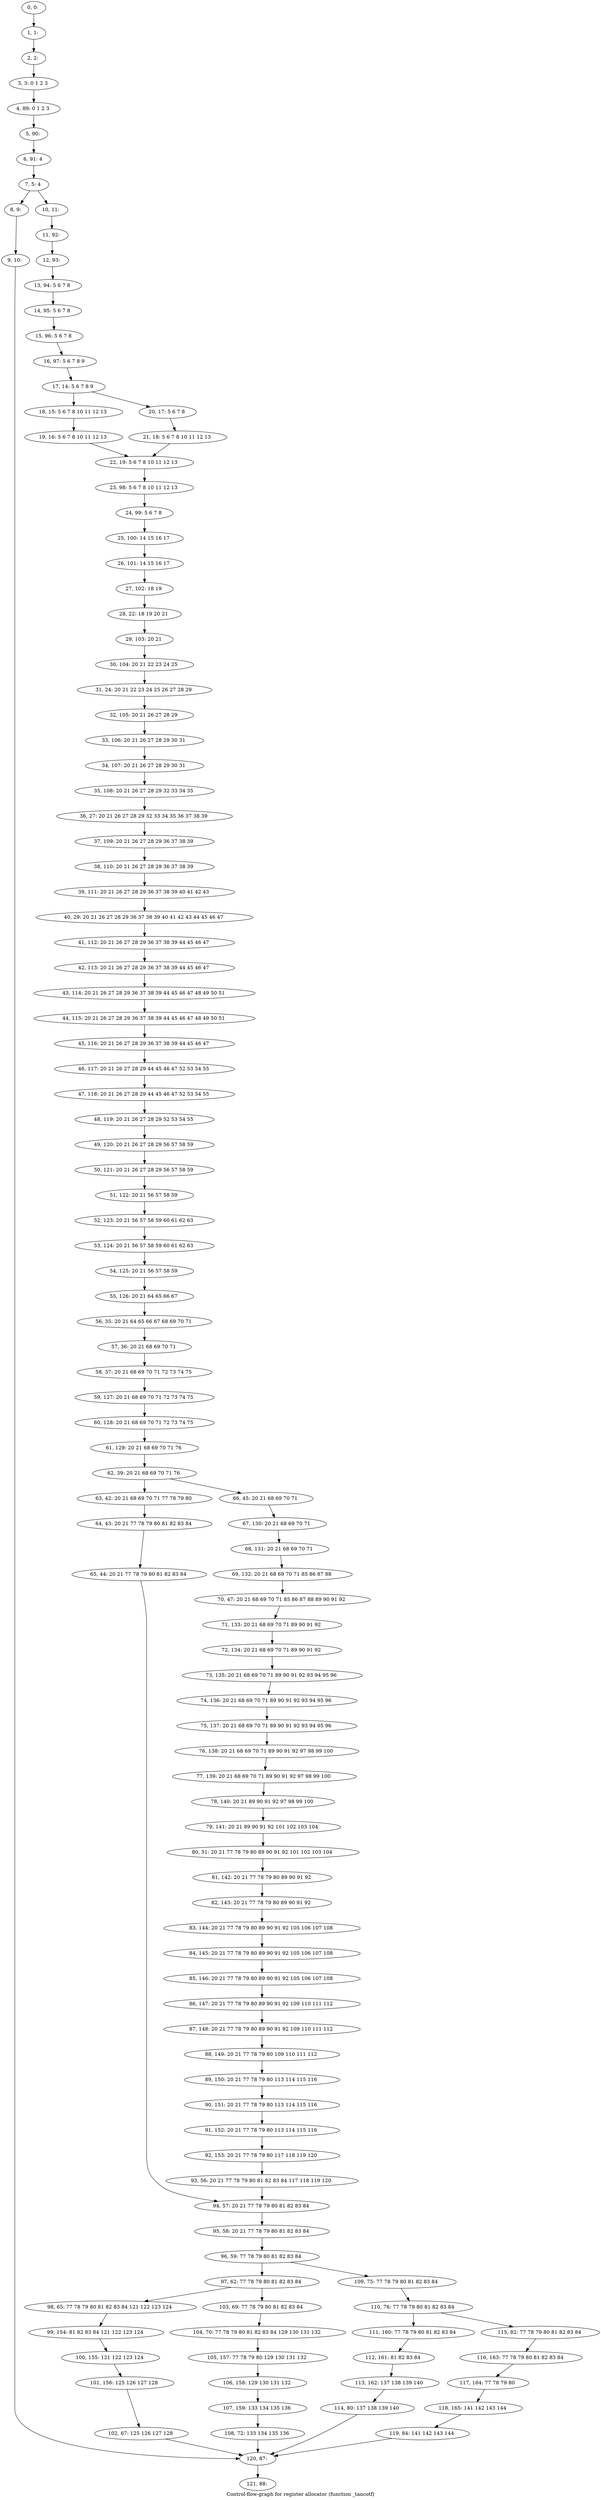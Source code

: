 digraph G {
graph [label="Control-flow-graph for register allocator (function _tancotf)"]
0[label="0, 0: "];
1[label="1, 1: "];
2[label="2, 2: "];
3[label="3, 3: 0 1 2 3 "];
4[label="4, 89: 0 1 2 3 "];
5[label="5, 90: "];
6[label="6, 91: 4 "];
7[label="7, 5: 4 "];
8[label="8, 9: "];
9[label="9, 10: "];
10[label="10, 11: "];
11[label="11, 92: "];
12[label="12, 93: "];
13[label="13, 94: 5 6 7 8 "];
14[label="14, 95: 5 6 7 8 "];
15[label="15, 96: 5 6 7 8 "];
16[label="16, 97: 5 6 7 8 9 "];
17[label="17, 14: 5 6 7 8 9 "];
18[label="18, 15: 5 6 7 8 10 11 12 13 "];
19[label="19, 16: 5 6 7 8 10 11 12 13 "];
20[label="20, 17: 5 6 7 8 "];
21[label="21, 18: 5 6 7 8 10 11 12 13 "];
22[label="22, 19: 5 6 7 8 10 11 12 13 "];
23[label="23, 98: 5 6 7 8 10 11 12 13 "];
24[label="24, 99: 5 6 7 8 "];
25[label="25, 100: 14 15 16 17 "];
26[label="26, 101: 14 15 16 17 "];
27[label="27, 102: 18 19 "];
28[label="28, 22: 18 19 20 21 "];
29[label="29, 103: 20 21 "];
30[label="30, 104: 20 21 22 23 24 25 "];
31[label="31, 24: 20 21 22 23 24 25 26 27 28 29 "];
32[label="32, 105: 20 21 26 27 28 29 "];
33[label="33, 106: 20 21 26 27 28 29 30 31 "];
34[label="34, 107: 20 21 26 27 28 29 30 31 "];
35[label="35, 108: 20 21 26 27 28 29 32 33 34 35 "];
36[label="36, 27: 20 21 26 27 28 29 32 33 34 35 36 37 38 39 "];
37[label="37, 109: 20 21 26 27 28 29 36 37 38 39 "];
38[label="38, 110: 20 21 26 27 28 29 36 37 38 39 "];
39[label="39, 111: 20 21 26 27 28 29 36 37 38 39 40 41 42 43 "];
40[label="40, 29: 20 21 26 27 28 29 36 37 38 39 40 41 42 43 44 45 46 47 "];
41[label="41, 112: 20 21 26 27 28 29 36 37 38 39 44 45 46 47 "];
42[label="42, 113: 20 21 26 27 28 29 36 37 38 39 44 45 46 47 "];
43[label="43, 114: 20 21 26 27 28 29 36 37 38 39 44 45 46 47 48 49 50 51 "];
44[label="44, 115: 20 21 26 27 28 29 36 37 38 39 44 45 46 47 48 49 50 51 "];
45[label="45, 116: 20 21 26 27 28 29 36 37 38 39 44 45 46 47 "];
46[label="46, 117: 20 21 26 27 28 29 44 45 46 47 52 53 54 55 "];
47[label="47, 118: 20 21 26 27 28 29 44 45 46 47 52 53 54 55 "];
48[label="48, 119: 20 21 26 27 28 29 52 53 54 55 "];
49[label="49, 120: 20 21 26 27 28 29 56 57 58 59 "];
50[label="50, 121: 20 21 26 27 28 29 56 57 58 59 "];
51[label="51, 122: 20 21 56 57 58 59 "];
52[label="52, 123: 20 21 56 57 58 59 60 61 62 63 "];
53[label="53, 124: 20 21 56 57 58 59 60 61 62 63 "];
54[label="54, 125: 20 21 56 57 58 59 "];
55[label="55, 126: 20 21 64 65 66 67 "];
56[label="56, 35: 20 21 64 65 66 67 68 69 70 71 "];
57[label="57, 36: 20 21 68 69 70 71 "];
58[label="58, 37: 20 21 68 69 70 71 72 73 74 75 "];
59[label="59, 127: 20 21 68 69 70 71 72 73 74 75 "];
60[label="60, 128: 20 21 68 69 70 71 72 73 74 75 "];
61[label="61, 129: 20 21 68 69 70 71 76 "];
62[label="62, 39: 20 21 68 69 70 71 76 "];
63[label="63, 42: 20 21 68 69 70 71 77 78 79 80 "];
64[label="64, 43: 20 21 77 78 79 80 81 82 83 84 "];
65[label="65, 44: 20 21 77 78 79 80 81 82 83 84 "];
66[label="66, 45: 20 21 68 69 70 71 "];
67[label="67, 130: 20 21 68 69 70 71 "];
68[label="68, 131: 20 21 68 69 70 71 "];
69[label="69, 132: 20 21 68 69 70 71 85 86 87 88 "];
70[label="70, 47: 20 21 68 69 70 71 85 86 87 88 89 90 91 92 "];
71[label="71, 133: 20 21 68 69 70 71 89 90 91 92 "];
72[label="72, 134: 20 21 68 69 70 71 89 90 91 92 "];
73[label="73, 135: 20 21 68 69 70 71 89 90 91 92 93 94 95 96 "];
74[label="74, 136: 20 21 68 69 70 71 89 90 91 92 93 94 95 96 "];
75[label="75, 137: 20 21 68 69 70 71 89 90 91 92 93 94 95 96 "];
76[label="76, 138: 20 21 68 69 70 71 89 90 91 92 97 98 99 100 "];
77[label="77, 139: 20 21 68 69 70 71 89 90 91 92 97 98 99 100 "];
78[label="78, 140: 20 21 89 90 91 92 97 98 99 100 "];
79[label="79, 141: 20 21 89 90 91 92 101 102 103 104 "];
80[label="80, 51: 20 21 77 78 79 80 89 90 91 92 101 102 103 104 "];
81[label="81, 142: 20 21 77 78 79 80 89 90 91 92 "];
82[label="82, 143: 20 21 77 78 79 80 89 90 91 92 "];
83[label="83, 144: 20 21 77 78 79 80 89 90 91 92 105 106 107 108 "];
84[label="84, 145: 20 21 77 78 79 80 89 90 91 92 105 106 107 108 "];
85[label="85, 146: 20 21 77 78 79 80 89 90 91 92 105 106 107 108 "];
86[label="86, 147: 20 21 77 78 79 80 89 90 91 92 109 110 111 112 "];
87[label="87, 148: 20 21 77 78 79 80 89 90 91 92 109 110 111 112 "];
88[label="88, 149: 20 21 77 78 79 80 109 110 111 112 "];
89[label="89, 150: 20 21 77 78 79 80 113 114 115 116 "];
90[label="90, 151: 20 21 77 78 79 80 113 114 115 116 "];
91[label="91, 152: 20 21 77 78 79 80 113 114 115 116 "];
92[label="92, 153: 20 21 77 78 79 80 117 118 119 120 "];
93[label="93, 56: 20 21 77 78 79 80 81 82 83 84 117 118 119 120 "];
94[label="94, 57: 20 21 77 78 79 80 81 82 83 84 "];
95[label="95, 58: 20 21 77 78 79 80 81 82 83 84 "];
96[label="96, 59: 77 78 79 80 81 82 83 84 "];
97[label="97, 62: 77 78 79 80 81 82 83 84 "];
98[label="98, 65: 77 78 79 80 81 82 83 84 121 122 123 124 "];
99[label="99, 154: 81 82 83 84 121 122 123 124 "];
100[label="100, 155: 121 122 123 124 "];
101[label="101, 156: 125 126 127 128 "];
102[label="102, 67: 125 126 127 128 "];
103[label="103, 69: 77 78 79 80 81 82 83 84 "];
104[label="104, 70: 77 78 79 80 81 82 83 84 129 130 131 132 "];
105[label="105, 157: 77 78 79 80 129 130 131 132 "];
106[label="106, 158: 129 130 131 132 "];
107[label="107, 159: 133 134 135 136 "];
108[label="108, 72: 133 134 135 136 "];
109[label="109, 75: 77 78 79 80 81 82 83 84 "];
110[label="110, 76: 77 78 79 80 81 82 83 84 "];
111[label="111, 160: 77 78 79 80 81 82 83 84 "];
112[label="112, 161: 81 82 83 84 "];
113[label="113, 162: 137 138 139 140 "];
114[label="114, 80: 137 138 139 140 "];
115[label="115, 82: 77 78 79 80 81 82 83 84 "];
116[label="116, 163: 77 78 79 80 81 82 83 84 "];
117[label="117, 164: 77 78 79 80 "];
118[label="118, 165: 141 142 143 144 "];
119[label="119, 84: 141 142 143 144 "];
120[label="120, 87: "];
121[label="121, 88: "];
0->1 ;
1->2 ;
2->3 ;
3->4 ;
4->5 ;
5->6 ;
6->7 ;
7->8 ;
7->10 ;
8->9 ;
9->120 ;
10->11 ;
11->12 ;
12->13 ;
13->14 ;
14->15 ;
15->16 ;
16->17 ;
17->18 ;
17->20 ;
18->19 ;
19->22 ;
20->21 ;
21->22 ;
22->23 ;
23->24 ;
24->25 ;
25->26 ;
26->27 ;
27->28 ;
28->29 ;
29->30 ;
30->31 ;
31->32 ;
32->33 ;
33->34 ;
34->35 ;
35->36 ;
36->37 ;
37->38 ;
38->39 ;
39->40 ;
40->41 ;
41->42 ;
42->43 ;
43->44 ;
44->45 ;
45->46 ;
46->47 ;
47->48 ;
48->49 ;
49->50 ;
50->51 ;
51->52 ;
52->53 ;
53->54 ;
54->55 ;
55->56 ;
56->57 ;
57->58 ;
58->59 ;
59->60 ;
60->61 ;
61->62 ;
62->63 ;
62->66 ;
63->64 ;
64->65 ;
65->94 ;
66->67 ;
67->68 ;
68->69 ;
69->70 ;
70->71 ;
71->72 ;
72->73 ;
73->74 ;
74->75 ;
75->76 ;
76->77 ;
77->78 ;
78->79 ;
79->80 ;
80->81 ;
81->82 ;
82->83 ;
83->84 ;
84->85 ;
85->86 ;
86->87 ;
87->88 ;
88->89 ;
89->90 ;
90->91 ;
91->92 ;
92->93 ;
93->94 ;
94->95 ;
95->96 ;
96->97 ;
96->109 ;
97->98 ;
97->103 ;
98->99 ;
99->100 ;
100->101 ;
101->102 ;
102->120 ;
103->104 ;
104->105 ;
105->106 ;
106->107 ;
107->108 ;
108->120 ;
109->110 ;
110->111 ;
110->115 ;
111->112 ;
112->113 ;
113->114 ;
114->120 ;
115->116 ;
116->117 ;
117->118 ;
118->119 ;
119->120 ;
120->121 ;
}
